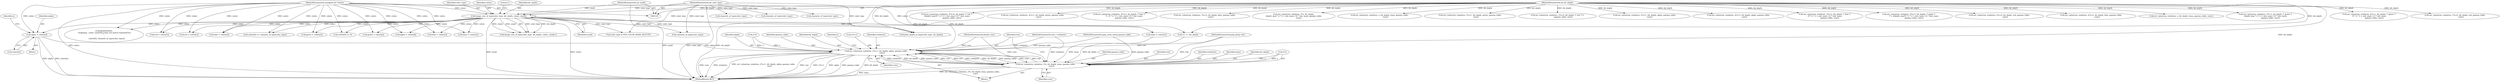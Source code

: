 digraph "0_Android_9d4853418ab2f754c2b63e091c29c5529b8b86ca_14@array" {
"1000844" [label="(Call,alpha = colors[2])"];
"1000148" [label="(Call,image_size_of_type(color_type, bit_depth, colors, small))"];
"1000133" [label="(MethodParameterIn,int color_type)"];
"1000134" [label="(MethodParameterIn,int bit_depth)"];
"1000137" [label="(MethodParameterIn,unsigned int *colors)"];
"1000138" [label="(MethodParameterIn,int small)"];
"1000870" [label="(Call,set_value(row, rowbytes, 2*x+1, bit_depth, alpha, gamma_table,\n                     conv))"];
"1000860" [label="(Call,set_value(row, rowbytes, 2*x, bit_depth, luma, gamma_table,\n                     conv))"];
"1000150" [label="(Identifier,bit_depth)"];
"1000539" [label="(Call,set_value(row, rowbytes, 2*x, bit_depth,\n (depth_max * x * 2 + size_max) / (2 * size_max), gamma_table,\n                  conv))"];
"1000137" [label="(MethodParameterIn,unsigned int *colors)"];
"1000858" [label="(Identifier,x)"];
"1000869" [label="(Identifier,conv)"];
"1000972" [label="(Call,alpha = colors[4])"];
"1000805" [label="(Call,channels_of_type(color_type))"];
"1000452" [label="(Call,channels_of_type(color_type))"];
"1000149" [label="(Identifier,color_type)"];
"1000151" [label="(Identifier,colors)"];
"1000826" [label="(Call,set_value(row, rowbytes, x, bit_depth, luma, gamma_table,\n                     conv))"];
"1000147" [label="(Call,image_size_of_type(color_type, bit_depth, colors, small)-1)"];
"1000153" [label="(Literal,1)"];
"1000838" [label="(Call,luma = colors[1])"];
"1000892" [label="(Call,green = colors[2])"];
"1000926" [label="(Call,set_value(row, rowbytes, 3*x+1, bit_depth, green, gamma_table,\n                     conv))"];
"1000599" [label="(Call,set_value(row, rowbytes, 3*x+0, bit_depth, /* red */ Y,\n                     gamma_table, conv))"];
"1000960" [label="(Call,green = colors[2])"];
"1000559" [label="(Call,set_value(row, rowbytes, 2*x+1, bit_depth, alpha, gamma_table,\n                  conv))"];
"1000152" [label="(Identifier,small)"];
"1001024" [label="(Call,set_value(row, rowbytes, 4*x+3, bit_depth, alpha, gamma_table,\n                     conv))"];
"1000868" [label="(Identifier,gamma_table)"];
"1000898" [label="(Call,blue = colors[3])"];
"1001057" [label="(MethodReturn,RET)"];
"1000633" [label="(Call,set_value(row, rowbytes, 3*x+2, bit_depth, /* blue */\n (Y * x * 2 + size_max) / (2 * size_max),\n                  gamma_table, conv))"];
"1000873" [label="(Call,2*x+1)"];
"1000753" [label="(Call,set_value(row, rowbytes, 4*x+3, bit_depth, /* alpha */\n                  Y + ((depth_max-Y) * x * 2 + size_max) / (2 * size_max),\n                  gamma_table, conv))"];
"1000988" [label="(Call,set_value(row, rowbytes, 4*x+0, bit_depth, red, gamma_table,\n                     conv))"];
"1000886" [label="(Call,red = colors[1])"];
"1001012" [label="(Call,set_value(row, rowbytes, 4*x+2, bit_depth, blue, gamma_table,\n                     conv))"];
"1000845" [label="(Identifier,alpha)"];
"1001045" [label="(Call,fprintf(stderr,\n \"makepng: --color: count(%u) does not match channels(%u)\n\",\n\n          colors[0], channels_of_type(color_type)))"];
"1000872" [label="(Identifier,rowbytes)"];
"1000163" [label="(Call,colors[0] == 0)"];
"1000859" [label="(Block,)"];
"1000879" [label="(Identifier,alpha)"];
"1000844" [label="(Call,alpha = colors[2])"];
"1000136" [label="(MethodParameterIn,double conv)"];
"1000880" [label="(Identifier,gamma_table)"];
"1000131" [label="(MethodParameterIn,size_t rowbytes)"];
"1000878" [label="(Identifier,bit_depth)"];
"1000503" [label="(Call,set_value(row, rowbytes, x, bit_depth, luma, gamma_table, conv))"];
"1000871" [label="(Identifier,row)"];
"1000966" [label="(Call,blue = colors[3])"];
"1000874" [label="(Call,2*x)"];
"1000861" [label="(Identifier,row)"];
"1000148" [label="(Call,image_size_of_type(color_type, bit_depth, colors, small))"];
"1000862" [label="(Identifier,rowbytes)"];
"1000867" [label="(Identifier,luma)"];
"1000133" [label="(MethodParameterIn,int color_type)"];
"1000158" [label="(Call,1U << bit_depth)"];
"1000611" [label="(Call,set_value(row, rowbytes, 3*x+1, bit_depth, /* green */\n (depth_max * x * 2 + size_max) / (2 * size_max),\n                  gamma_table, conv))"];
"1000138" [label="(MethodParameterIn,int small)"];
"1000788" [label="(Call,color_type & PNG_COLOR_MASK_PALETTE)"];
"1000798" [label="(Call,colors[0] == channels_of_type(color_type))"];
"1000707" [label="(Call,set_value(row, rowbytes, 4*x+1, bit_depth, /* green */\n (Y * x * 2 + size_max) / (2 * size_max),\n                  gamma_table, conv))"];
"1000846" [label="(Call,colors[2])"];
"1000134" [label="(MethodParameterIn,int bit_depth)"];
"1000914" [label="(Call,set_value(row, rowbytes, 3*x+0, bit_depth, red, gamma_table,\n                     conv))"];
"1000683" [label="(Call,set_value(row, rowbytes, 4*x+0, bit_depth, /* red */\n ((depth_max-Y) * x * 2 + size_max) / (2 * size_max),\n                  gamma_table, conv))"];
"1000860" [label="(Call,set_value(row, rowbytes, 2*x, bit_depth, luma, gamma_table,\n                     conv))"];
"1001000" [label="(Call,set_value(row, rowbytes, 4*x+1, bit_depth, green, gamma_table,\n                     conv))"];
"1000802" [label="(Call,channels_of_type(color_type))"];
"1000729" [label="(Call,set_value(row, rowbytes, 4*x+2, bit_depth, /* blue */\n                  Y - (Y * x * 2 + size_max) / (2 * size_max),\n                  gamma_table, conv))"];
"1000954" [label="(Call,red = colors[1])"];
"1000938" [label="(Call,set_value(row, rowbytes, 3*x+2, bit_depth, blue, gamma_table,\n                     conv))"];
"1000852" [label="(Identifier,x)"];
"1000870" [label="(Call,set_value(row, rowbytes, 2*x+1, bit_depth, alpha, gamma_table,\n                     conv))"];
"1000135" [label="(MethodParameterIn,png_const_bytep gamma_table)"];
"1000881" [label="(Identifier,conv)"];
"1000866" [label="(Identifier,bit_depth)"];
"1000836" [label="(Block,)"];
"1000811" [label="(Call,luma = colors[1])"];
"1001051" [label="(Call,channels_of_type(color_type))"];
"1000863" [label="(Call,2*x)"];
"1000174" [label="(Call,pixel_depth_of_type(color_type, bit_depth))"];
"1000130" [label="(MethodParameterIn,png_bytep row)"];
"1000844" -> "1000836"  [label="AST: "];
"1000844" -> "1000846"  [label="CFG: "];
"1000845" -> "1000844"  [label="AST: "];
"1000846" -> "1000844"  [label="AST: "];
"1000852" -> "1000844"  [label="CFG: "];
"1000844" -> "1001057"  [label="DDG: colors[2]"];
"1000844" -> "1001057"  [label="DDG: alpha"];
"1000148" -> "1000844"  [label="DDG: colors"];
"1000137" -> "1000844"  [label="DDG: colors"];
"1000844" -> "1000870"  [label="DDG: alpha"];
"1000148" -> "1000147"  [label="AST: "];
"1000148" -> "1000152"  [label="CFG: "];
"1000149" -> "1000148"  [label="AST: "];
"1000150" -> "1000148"  [label="AST: "];
"1000151" -> "1000148"  [label="AST: "];
"1000152" -> "1000148"  [label="AST: "];
"1000153" -> "1000148"  [label="CFG: "];
"1000148" -> "1001057"  [label="DDG: colors"];
"1000148" -> "1001057"  [label="DDG: small"];
"1000148" -> "1000147"  [label="DDG: color_type"];
"1000148" -> "1000147"  [label="DDG: bit_depth"];
"1000148" -> "1000147"  [label="DDG: colors"];
"1000148" -> "1000147"  [label="DDG: small"];
"1000133" -> "1000148"  [label="DDG: color_type"];
"1000134" -> "1000148"  [label="DDG: bit_depth"];
"1000137" -> "1000148"  [label="DDG: colors"];
"1000138" -> "1000148"  [label="DDG: small"];
"1000148" -> "1000158"  [label="DDG: bit_depth"];
"1000148" -> "1000163"  [label="DDG: colors"];
"1000148" -> "1000174"  [label="DDG: color_type"];
"1000148" -> "1000452"  [label="DDG: color_type"];
"1000148" -> "1000788"  [label="DDG: color_type"];
"1000148" -> "1000798"  [label="DDG: colors"];
"1000148" -> "1000811"  [label="DDG: colors"];
"1000148" -> "1000838"  [label="DDG: colors"];
"1000148" -> "1000886"  [label="DDG: colors"];
"1000148" -> "1000892"  [label="DDG: colors"];
"1000148" -> "1000898"  [label="DDG: colors"];
"1000148" -> "1000954"  [label="DDG: colors"];
"1000148" -> "1000960"  [label="DDG: colors"];
"1000148" -> "1000966"  [label="DDG: colors"];
"1000148" -> "1000972"  [label="DDG: colors"];
"1000148" -> "1001045"  [label="DDG: colors"];
"1000133" -> "1000129"  [label="AST: "];
"1000133" -> "1001057"  [label="DDG: color_type"];
"1000133" -> "1000174"  [label="DDG: color_type"];
"1000133" -> "1000452"  [label="DDG: color_type"];
"1000133" -> "1000788"  [label="DDG: color_type"];
"1000133" -> "1000802"  [label="DDG: color_type"];
"1000133" -> "1000805"  [label="DDG: color_type"];
"1000133" -> "1001051"  [label="DDG: color_type"];
"1000134" -> "1000129"  [label="AST: "];
"1000134" -> "1001057"  [label="DDG: bit_depth"];
"1000134" -> "1000158"  [label="DDG: bit_depth"];
"1000134" -> "1000174"  [label="DDG: bit_depth"];
"1000134" -> "1000503"  [label="DDG: bit_depth"];
"1000134" -> "1000539"  [label="DDG: bit_depth"];
"1000134" -> "1000559"  [label="DDG: bit_depth"];
"1000134" -> "1000599"  [label="DDG: bit_depth"];
"1000134" -> "1000611"  [label="DDG: bit_depth"];
"1000134" -> "1000633"  [label="DDG: bit_depth"];
"1000134" -> "1000683"  [label="DDG: bit_depth"];
"1000134" -> "1000707"  [label="DDG: bit_depth"];
"1000134" -> "1000729"  [label="DDG: bit_depth"];
"1000134" -> "1000753"  [label="DDG: bit_depth"];
"1000134" -> "1000826"  [label="DDG: bit_depth"];
"1000134" -> "1000860"  [label="DDG: bit_depth"];
"1000134" -> "1000870"  [label="DDG: bit_depth"];
"1000134" -> "1000914"  [label="DDG: bit_depth"];
"1000134" -> "1000926"  [label="DDG: bit_depth"];
"1000134" -> "1000938"  [label="DDG: bit_depth"];
"1000134" -> "1000988"  [label="DDG: bit_depth"];
"1000134" -> "1001000"  [label="DDG: bit_depth"];
"1000134" -> "1001012"  [label="DDG: bit_depth"];
"1000134" -> "1001024"  [label="DDG: bit_depth"];
"1000137" -> "1000129"  [label="AST: "];
"1000137" -> "1001057"  [label="DDG: colors"];
"1000137" -> "1000163"  [label="DDG: colors"];
"1000137" -> "1000798"  [label="DDG: colors"];
"1000137" -> "1000811"  [label="DDG: colors"];
"1000137" -> "1000838"  [label="DDG: colors"];
"1000137" -> "1000886"  [label="DDG: colors"];
"1000137" -> "1000892"  [label="DDG: colors"];
"1000137" -> "1000898"  [label="DDG: colors"];
"1000137" -> "1000954"  [label="DDG: colors"];
"1000137" -> "1000960"  [label="DDG: colors"];
"1000137" -> "1000966"  [label="DDG: colors"];
"1000137" -> "1000972"  [label="DDG: colors"];
"1000137" -> "1001045"  [label="DDG: colors"];
"1000138" -> "1000129"  [label="AST: "];
"1000138" -> "1001057"  [label="DDG: small"];
"1000870" -> "1000859"  [label="AST: "];
"1000870" -> "1000881"  [label="CFG: "];
"1000871" -> "1000870"  [label="AST: "];
"1000872" -> "1000870"  [label="AST: "];
"1000873" -> "1000870"  [label="AST: "];
"1000878" -> "1000870"  [label="AST: "];
"1000879" -> "1000870"  [label="AST: "];
"1000880" -> "1000870"  [label="AST: "];
"1000881" -> "1000870"  [label="AST: "];
"1000858" -> "1000870"  [label="CFG: "];
"1000870" -> "1001057"  [label="DDG: bit_depth"];
"1000870" -> "1001057"  [label="DDG: conv"];
"1000870" -> "1001057"  [label="DDG: rowbytes"];
"1000870" -> "1001057"  [label="DDG: set_value(row, rowbytes, 2*x+1, bit_depth, alpha, gamma_table,\n                     conv)"];
"1000870" -> "1001057"  [label="DDG: row"];
"1000870" -> "1001057"  [label="DDG: 2*x+1"];
"1000870" -> "1001057"  [label="DDG: alpha"];
"1000870" -> "1001057"  [label="DDG: gamma_table"];
"1000870" -> "1000860"  [label="DDG: row"];
"1000870" -> "1000860"  [label="DDG: rowbytes"];
"1000870" -> "1000860"  [label="DDG: bit_depth"];
"1000870" -> "1000860"  [label="DDG: gamma_table"];
"1000870" -> "1000860"  [label="DDG: conv"];
"1000860" -> "1000870"  [label="DDG: row"];
"1000860" -> "1000870"  [label="DDG: rowbytes"];
"1000860" -> "1000870"  [label="DDG: bit_depth"];
"1000860" -> "1000870"  [label="DDG: gamma_table"];
"1000860" -> "1000870"  [label="DDG: conv"];
"1000130" -> "1000870"  [label="DDG: row"];
"1000131" -> "1000870"  [label="DDG: rowbytes"];
"1000874" -> "1000870"  [label="DDG: 2"];
"1000874" -> "1000870"  [label="DDG: x"];
"1000135" -> "1000870"  [label="DDG: gamma_table"];
"1000136" -> "1000870"  [label="DDG: conv"];
"1000860" -> "1000859"  [label="AST: "];
"1000860" -> "1000869"  [label="CFG: "];
"1000861" -> "1000860"  [label="AST: "];
"1000862" -> "1000860"  [label="AST: "];
"1000863" -> "1000860"  [label="AST: "];
"1000866" -> "1000860"  [label="AST: "];
"1000867" -> "1000860"  [label="AST: "];
"1000868" -> "1000860"  [label="AST: "];
"1000869" -> "1000860"  [label="AST: "];
"1000871" -> "1000860"  [label="CFG: "];
"1000860" -> "1001057"  [label="DDG: luma"];
"1000860" -> "1001057"  [label="DDG: set_value(row, rowbytes, 2*x, bit_depth, luma, gamma_table,\n                     conv)"];
"1000130" -> "1000860"  [label="DDG: row"];
"1000131" -> "1000860"  [label="DDG: rowbytes"];
"1000863" -> "1000860"  [label="DDG: 2"];
"1000863" -> "1000860"  [label="DDG: x"];
"1000158" -> "1000860"  [label="DDG: bit_depth"];
"1000838" -> "1000860"  [label="DDG: luma"];
"1000135" -> "1000860"  [label="DDG: gamma_table"];
"1000136" -> "1000860"  [label="DDG: conv"];
}

